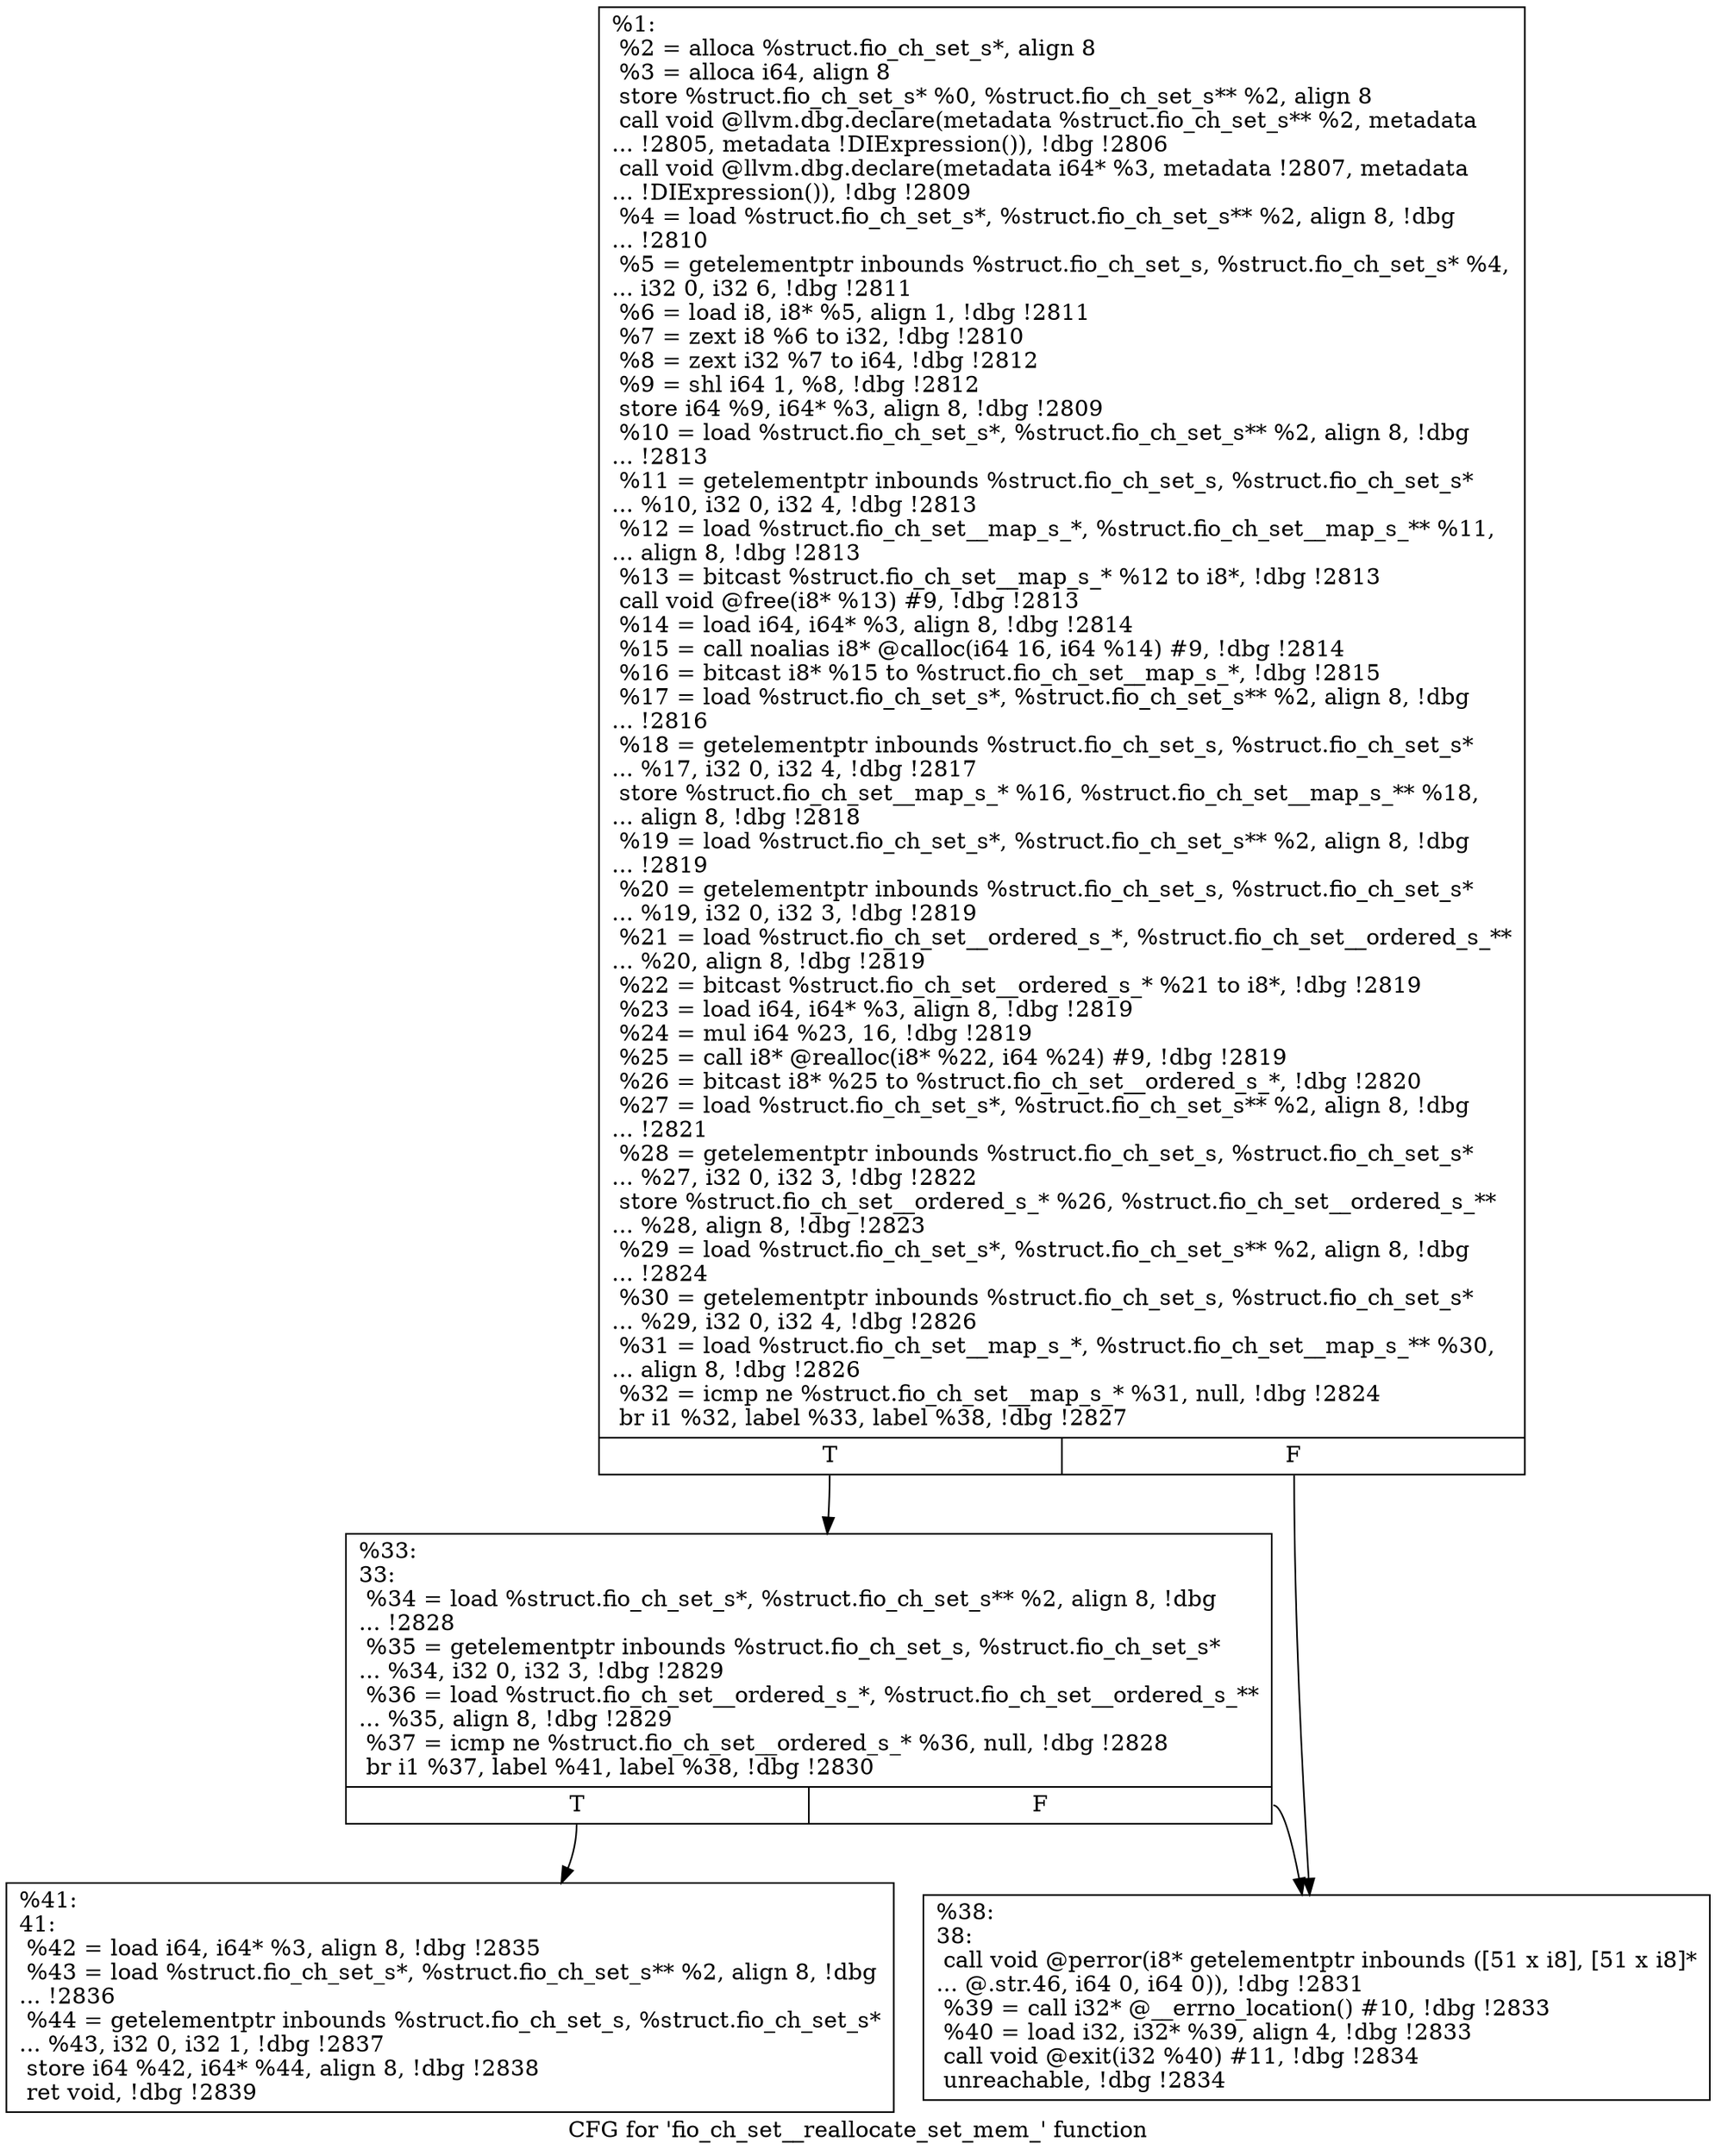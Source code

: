 digraph "CFG for 'fio_ch_set__reallocate_set_mem_' function" {
	label="CFG for 'fio_ch_set__reallocate_set_mem_' function";

	Node0x556851523ff0 [shape=record,label="{%1:\l  %2 = alloca %struct.fio_ch_set_s*, align 8\l  %3 = alloca i64, align 8\l  store %struct.fio_ch_set_s* %0, %struct.fio_ch_set_s** %2, align 8\l  call void @llvm.dbg.declare(metadata %struct.fio_ch_set_s** %2, metadata\l... !2805, metadata !DIExpression()), !dbg !2806\l  call void @llvm.dbg.declare(metadata i64* %3, metadata !2807, metadata\l... !DIExpression()), !dbg !2809\l  %4 = load %struct.fio_ch_set_s*, %struct.fio_ch_set_s** %2, align 8, !dbg\l... !2810\l  %5 = getelementptr inbounds %struct.fio_ch_set_s, %struct.fio_ch_set_s* %4,\l... i32 0, i32 6, !dbg !2811\l  %6 = load i8, i8* %5, align 1, !dbg !2811\l  %7 = zext i8 %6 to i32, !dbg !2810\l  %8 = zext i32 %7 to i64, !dbg !2812\l  %9 = shl i64 1, %8, !dbg !2812\l  store i64 %9, i64* %3, align 8, !dbg !2809\l  %10 = load %struct.fio_ch_set_s*, %struct.fio_ch_set_s** %2, align 8, !dbg\l... !2813\l  %11 = getelementptr inbounds %struct.fio_ch_set_s, %struct.fio_ch_set_s*\l... %10, i32 0, i32 4, !dbg !2813\l  %12 = load %struct.fio_ch_set__map_s_*, %struct.fio_ch_set__map_s_** %11,\l... align 8, !dbg !2813\l  %13 = bitcast %struct.fio_ch_set__map_s_* %12 to i8*, !dbg !2813\l  call void @free(i8* %13) #9, !dbg !2813\l  %14 = load i64, i64* %3, align 8, !dbg !2814\l  %15 = call noalias i8* @calloc(i64 16, i64 %14) #9, !dbg !2814\l  %16 = bitcast i8* %15 to %struct.fio_ch_set__map_s_*, !dbg !2815\l  %17 = load %struct.fio_ch_set_s*, %struct.fio_ch_set_s** %2, align 8, !dbg\l... !2816\l  %18 = getelementptr inbounds %struct.fio_ch_set_s, %struct.fio_ch_set_s*\l... %17, i32 0, i32 4, !dbg !2817\l  store %struct.fio_ch_set__map_s_* %16, %struct.fio_ch_set__map_s_** %18,\l... align 8, !dbg !2818\l  %19 = load %struct.fio_ch_set_s*, %struct.fio_ch_set_s** %2, align 8, !dbg\l... !2819\l  %20 = getelementptr inbounds %struct.fio_ch_set_s, %struct.fio_ch_set_s*\l... %19, i32 0, i32 3, !dbg !2819\l  %21 = load %struct.fio_ch_set__ordered_s_*, %struct.fio_ch_set__ordered_s_**\l... %20, align 8, !dbg !2819\l  %22 = bitcast %struct.fio_ch_set__ordered_s_* %21 to i8*, !dbg !2819\l  %23 = load i64, i64* %3, align 8, !dbg !2819\l  %24 = mul i64 %23, 16, !dbg !2819\l  %25 = call i8* @realloc(i8* %22, i64 %24) #9, !dbg !2819\l  %26 = bitcast i8* %25 to %struct.fio_ch_set__ordered_s_*, !dbg !2820\l  %27 = load %struct.fio_ch_set_s*, %struct.fio_ch_set_s** %2, align 8, !dbg\l... !2821\l  %28 = getelementptr inbounds %struct.fio_ch_set_s, %struct.fio_ch_set_s*\l... %27, i32 0, i32 3, !dbg !2822\l  store %struct.fio_ch_set__ordered_s_* %26, %struct.fio_ch_set__ordered_s_**\l... %28, align 8, !dbg !2823\l  %29 = load %struct.fio_ch_set_s*, %struct.fio_ch_set_s** %2, align 8, !dbg\l... !2824\l  %30 = getelementptr inbounds %struct.fio_ch_set_s, %struct.fio_ch_set_s*\l... %29, i32 0, i32 4, !dbg !2826\l  %31 = load %struct.fio_ch_set__map_s_*, %struct.fio_ch_set__map_s_** %30,\l... align 8, !dbg !2826\l  %32 = icmp ne %struct.fio_ch_set__map_s_* %31, null, !dbg !2824\l  br i1 %32, label %33, label %38, !dbg !2827\l|{<s0>T|<s1>F}}"];
	Node0x556851523ff0:s0 -> Node0x5568515240a0;
	Node0x556851523ff0:s1 -> Node0x5568515240f0;
	Node0x5568515240a0 [shape=record,label="{%33:\l33:                                               \l  %34 = load %struct.fio_ch_set_s*, %struct.fio_ch_set_s** %2, align 8, !dbg\l... !2828\l  %35 = getelementptr inbounds %struct.fio_ch_set_s, %struct.fio_ch_set_s*\l... %34, i32 0, i32 3, !dbg !2829\l  %36 = load %struct.fio_ch_set__ordered_s_*, %struct.fio_ch_set__ordered_s_**\l... %35, align 8, !dbg !2829\l  %37 = icmp ne %struct.fio_ch_set__ordered_s_* %36, null, !dbg !2828\l  br i1 %37, label %41, label %38, !dbg !2830\l|{<s0>T|<s1>F}}"];
	Node0x5568515240a0:s0 -> Node0x556851524140;
	Node0x5568515240a0:s1 -> Node0x5568515240f0;
	Node0x5568515240f0 [shape=record,label="{%38:\l38:                                               \l  call void @perror(i8* getelementptr inbounds ([51 x i8], [51 x i8]*\l... @.str.46, i64 0, i64 0)), !dbg !2831\l  %39 = call i32* @__errno_location() #10, !dbg !2833\l  %40 = load i32, i32* %39, align 4, !dbg !2833\l  call void @exit(i32 %40) #11, !dbg !2834\l  unreachable, !dbg !2834\l}"];
	Node0x556851524140 [shape=record,label="{%41:\l41:                                               \l  %42 = load i64, i64* %3, align 8, !dbg !2835\l  %43 = load %struct.fio_ch_set_s*, %struct.fio_ch_set_s** %2, align 8, !dbg\l... !2836\l  %44 = getelementptr inbounds %struct.fio_ch_set_s, %struct.fio_ch_set_s*\l... %43, i32 0, i32 1, !dbg !2837\l  store i64 %42, i64* %44, align 8, !dbg !2838\l  ret void, !dbg !2839\l}"];
}
